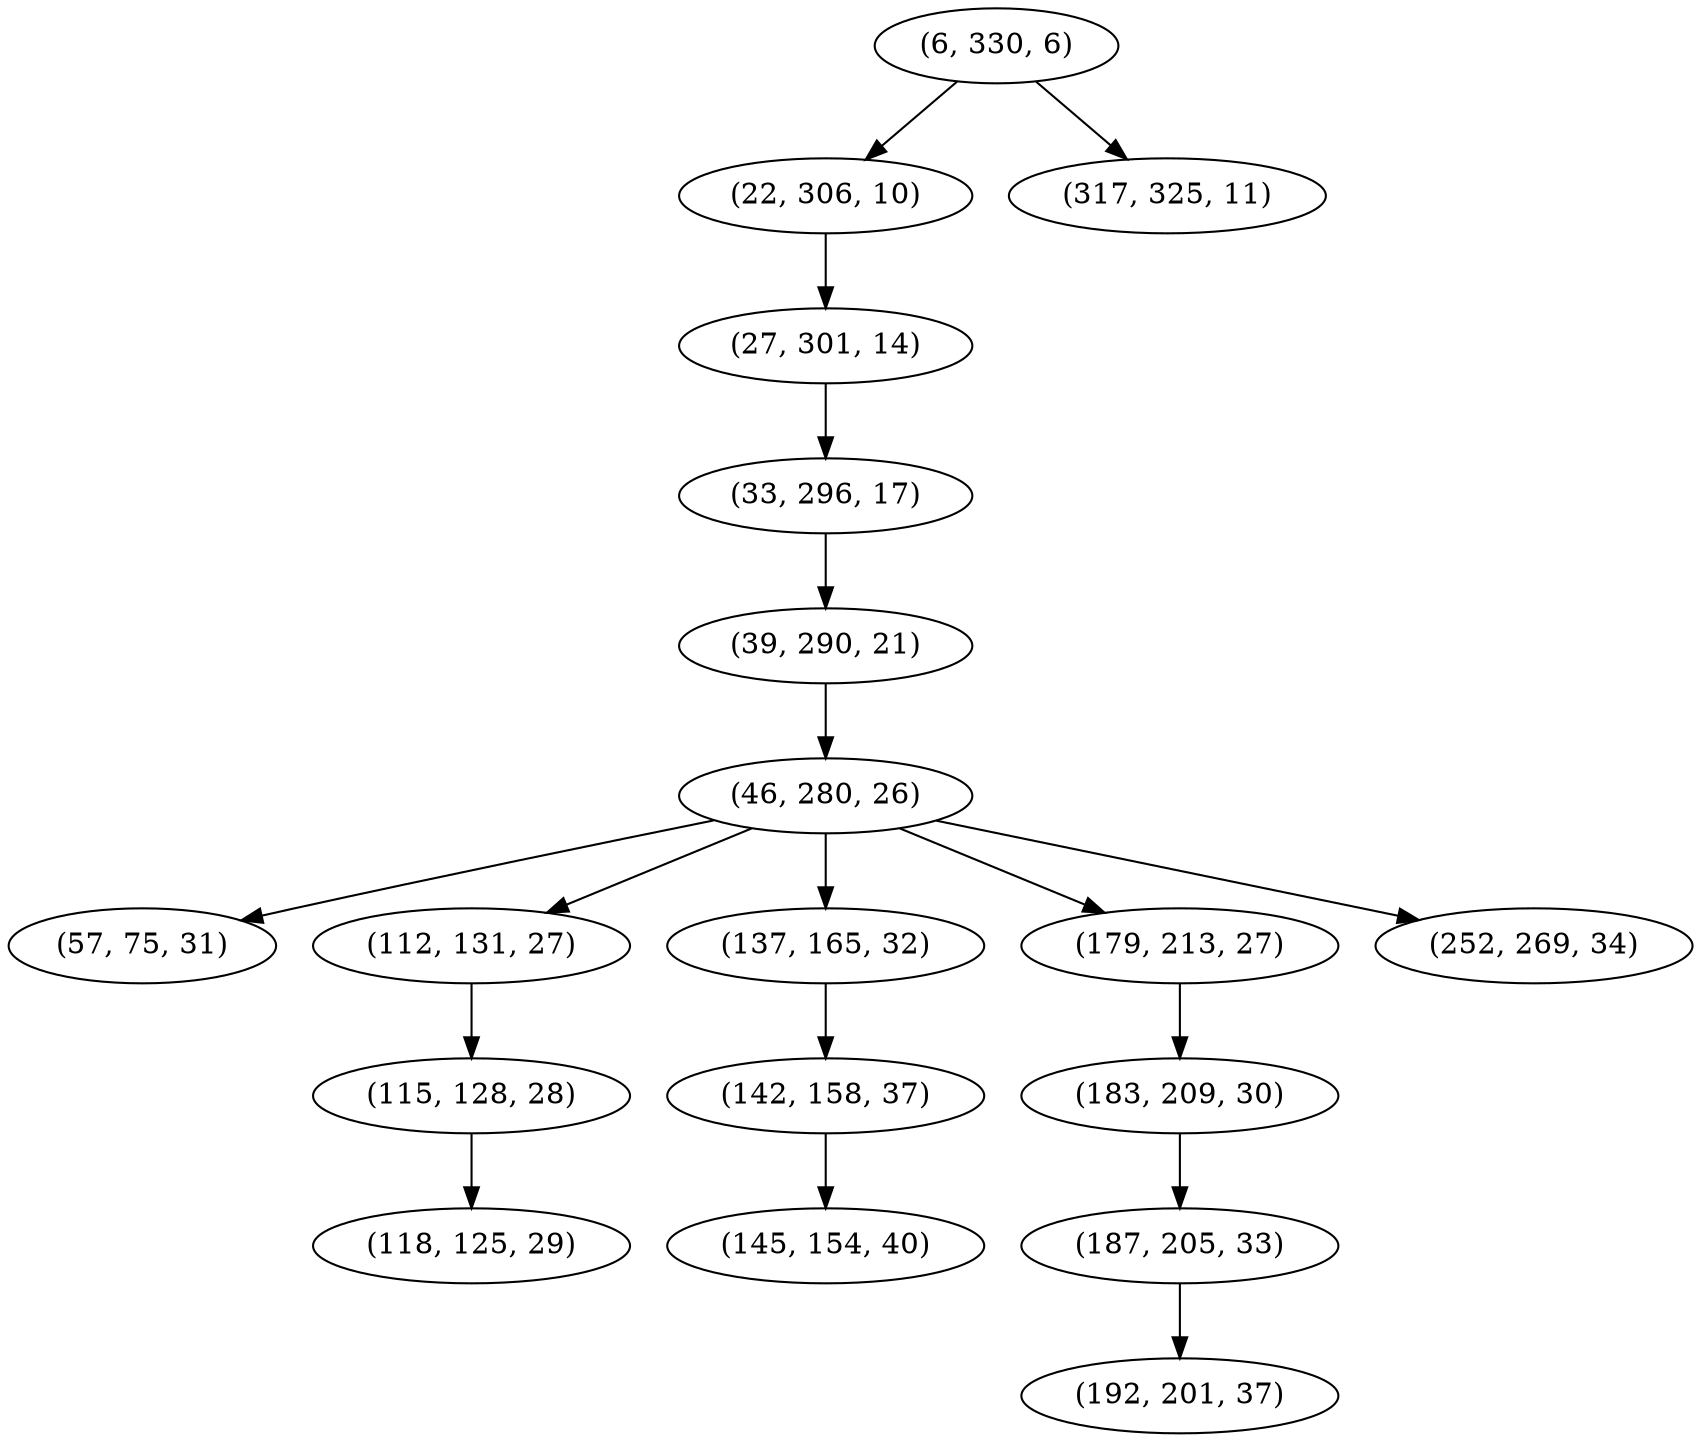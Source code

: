digraph tree {
    "(6, 330, 6)";
    "(22, 306, 10)";
    "(27, 301, 14)";
    "(33, 296, 17)";
    "(39, 290, 21)";
    "(46, 280, 26)";
    "(57, 75, 31)";
    "(112, 131, 27)";
    "(115, 128, 28)";
    "(118, 125, 29)";
    "(137, 165, 32)";
    "(142, 158, 37)";
    "(145, 154, 40)";
    "(179, 213, 27)";
    "(183, 209, 30)";
    "(187, 205, 33)";
    "(192, 201, 37)";
    "(252, 269, 34)";
    "(317, 325, 11)";
    "(6, 330, 6)" -> "(22, 306, 10)";
    "(6, 330, 6)" -> "(317, 325, 11)";
    "(22, 306, 10)" -> "(27, 301, 14)";
    "(27, 301, 14)" -> "(33, 296, 17)";
    "(33, 296, 17)" -> "(39, 290, 21)";
    "(39, 290, 21)" -> "(46, 280, 26)";
    "(46, 280, 26)" -> "(57, 75, 31)";
    "(46, 280, 26)" -> "(112, 131, 27)";
    "(46, 280, 26)" -> "(137, 165, 32)";
    "(46, 280, 26)" -> "(179, 213, 27)";
    "(46, 280, 26)" -> "(252, 269, 34)";
    "(112, 131, 27)" -> "(115, 128, 28)";
    "(115, 128, 28)" -> "(118, 125, 29)";
    "(137, 165, 32)" -> "(142, 158, 37)";
    "(142, 158, 37)" -> "(145, 154, 40)";
    "(179, 213, 27)" -> "(183, 209, 30)";
    "(183, 209, 30)" -> "(187, 205, 33)";
    "(187, 205, 33)" -> "(192, 201, 37)";
}

